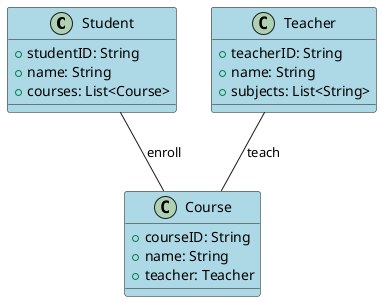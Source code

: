@startuml
!define lightBlue #ADD8E6
!define lightGreen #90EE90

class Student {
  +studentID: String
  +name: String
  +courses: List<Course>
}
class Teacher {
  +teacherID: String
  +name: String
  +subjects: List<String>
}
class Course {
  +courseID: String
  +name: String
  +teacher: Teacher
}

Student -- Course : enroll
Teacher -- Course : teach

skinparam class {
  BackgroundColor lightBlue
}

@enduml
